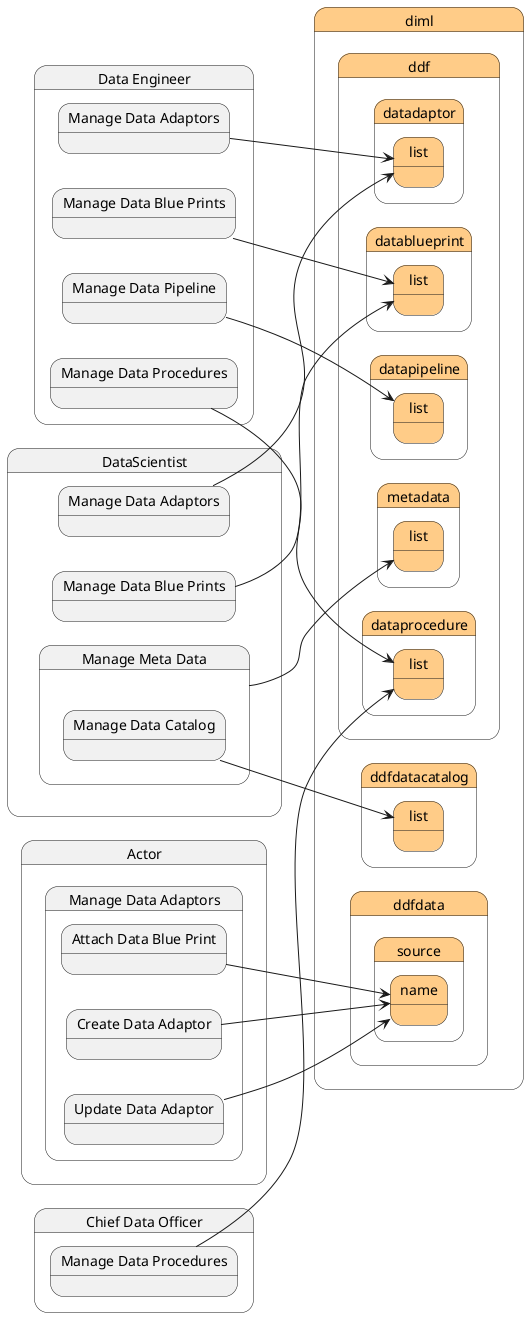@startuml
left to right direction



state "Data Engineer" as DataEngineer {
    state "Manage Data Adaptors" as DataEngineerManageDataAdaptors {
    }
}
state "diml" as diml #ffcc88 {
state "ddf" as dimlddf #ffcc88 {
state "datadaptor" as dimlddfdatadaptor #ffcc88 {
state "list" as dimlddfdatadaptorlist #ffcc88 {
}
}
}
}

DataEngineerManageDataAdaptors --> dimlddfdatadaptorlist

state "Data Scientist" as DataScientist {
    state "Manage Data Adaptors" as DataScientistManageDataAdaptors {
    }
}
state "diml" as diml #ffcc88 {
state "ddf" as dimlddf #ffcc88 {
state "datadaptor" as dimlddfdatadaptor #ffcc88 {
state "list" as dimlddfdatadaptorlist #ffcc88 {
}
}
}
}

DataScientistManageDataAdaptors --> dimlddfdatadaptorlist


    state "Actor" as Actor {
        state "Manage Data Adaptors" as ActorManageDataAdaptors {
            state "Attach Data Blue Print" as ActorManageDataAdaptorsAttachDataBluePrint {
            }
        }
    }
    state "diml" as diml #ffcc88 {
state "ddfdata" as dimlddfdata #ffcc88 {
state "source" as dimlddfdatasource #ffcc88 {
state "name" as dimlddfdatasourcename #ffcc88 {
}
}
}
}

    ActorManageDataAdaptorsAttachDataBluePrint --> dimlddfdatasourcename
    
 
    state "Actor" as Actor {
        state "Manage Data Adaptors" as ActorManageDataAdaptors {
            state "Create Data Adaptor" as ActorManageDataAdaptorsCreateDataAdaptor {
            }
        }
    }
    state "diml" as diml #ffcc88 {
state "ddfdata" as dimlddfdata #ffcc88 {
state "source" as dimlddfdatasource #ffcc88 {
state "name" as dimlddfdatasourcename #ffcc88 {
}
}
}
}

    ActorManageDataAdaptorsCreateDataAdaptor --> dimlddfdatasourcename
    
 
    state "Actor" as Actor {
        state "Manage Data Adaptors" as ActorManageDataAdaptors {
            state "Update Data Adaptor" as ActorManageDataAdaptorsUpdateDataAdaptor {
            }
        }
    }
    state "diml" as diml #ffcc88 {
state "ddfdata" as dimlddfdata #ffcc88 {
state "source" as dimlddfdatasource #ffcc88 {
state "name" as dimlddfdatasourcename #ffcc88 {
}
}
}
}

    ActorManageDataAdaptorsUpdateDataAdaptor --> dimlddfdatasourcename
    
 
 
state "Data Engineer" as DataEngineer {
    state "Manage Data Blue Prints" as DataEngineerManageDataBluePrints {
    }
}
state "diml" as diml #ffcc88 {
state "ddf" as dimlddf #ffcc88 {
state "datablueprint" as dimlddfdatablueprint #ffcc88 {
state "list" as dimlddfdatablueprintlist #ffcc88 {
}
}
}
}

DataEngineerManageDataBluePrints --> dimlddfdatablueprintlist

state "Data Scientist" as DataScientist {
    state "Manage Data Blue Prints" as DataScientistManageDataBluePrints {
    }
}
state "diml" as diml #ffcc88 {
state "ddf" as dimlddf #ffcc88 {
state "datablueprint" as dimlddfdatablueprint #ffcc88 {
state "list" as dimlddfdatablueprintlist #ffcc88 {
}
}
}
}

DataScientistManageDataBluePrints --> dimlddfdatablueprintlist


 
state "Data Engineer" as DataEngineer {
    state "Manage Data Pipeline" as DataEngineerManageDataPipeline {
    }
}
state "diml" as diml #ffcc88 {
state "ddf" as dimlddf #ffcc88 {
state "datapipeline" as dimlddfdatapipeline #ffcc88 {
state "list" as dimlddfdatapipelinelist #ffcc88 {
}
}
}
}

DataEngineerManageDataPipeline --> dimlddfdatapipelinelist


 
state "Data Engineer" as DataEngineer {
    state "Manage Data Procedures" as DataEngineerManageDataProcedures {
    }
}
state "diml" as diml #ffcc88 {
state "ddf" as dimlddf #ffcc88 {
state "dataprocedure" as dimlddfdataprocedure #ffcc88 {
state "list" as dimlddfdataprocedurelist #ffcc88 {
}
}
}
}

DataEngineerManageDataProcedures --> dimlddfdataprocedurelist

state "Chief Data Officer" as ChiefDataOfficer {
    state "Manage Data Procedures" as ChiefDataOfficerManageDataProcedures {
    }
}
state "diml" as diml #ffcc88 {
state "ddf" as dimlddf #ffcc88 {
state "dataprocedure" as dimlddfdataprocedure #ffcc88 {
state "list" as dimlddfdataprocedurelist #ffcc88 {
}
}
}
}

ChiefDataOfficerManageDataProcedures --> dimlddfdataprocedurelist


 
state "Data Scientist" as DataScientist {
    state "Manage Meta Data" as DataScientistManageMetaData {
    }
}
state "diml" as diml #ffcc88 {
state "ddf" as dimlddf #ffcc88 {
state "metadata" as dimlddfmetadata #ffcc88 {
state "list" as dimlddfmetadatalist #ffcc88 {
}
}
}
}

DataScientistManageMetaData --> dimlddfmetadatalist


    state "DataScientist" as DataScientist {
        state "Manage Meta Data" as DataScientistManageMetaData {
            state "Manage Data Catalog" as DataScientistManageMetaDataManageDataCatalog {
            }
        }
    }
    state "diml" as diml #ffcc88 {
state "ddfdatacatalog" as dimlddfdatacatalog #ffcc88 {
state "list" as dimlddfdatacataloglist #ffcc88 {
}
}
}

    DataScientistManageMetaDataManageDataCatalog --> dimlddfdatacataloglist
    
 
 

@enduml
